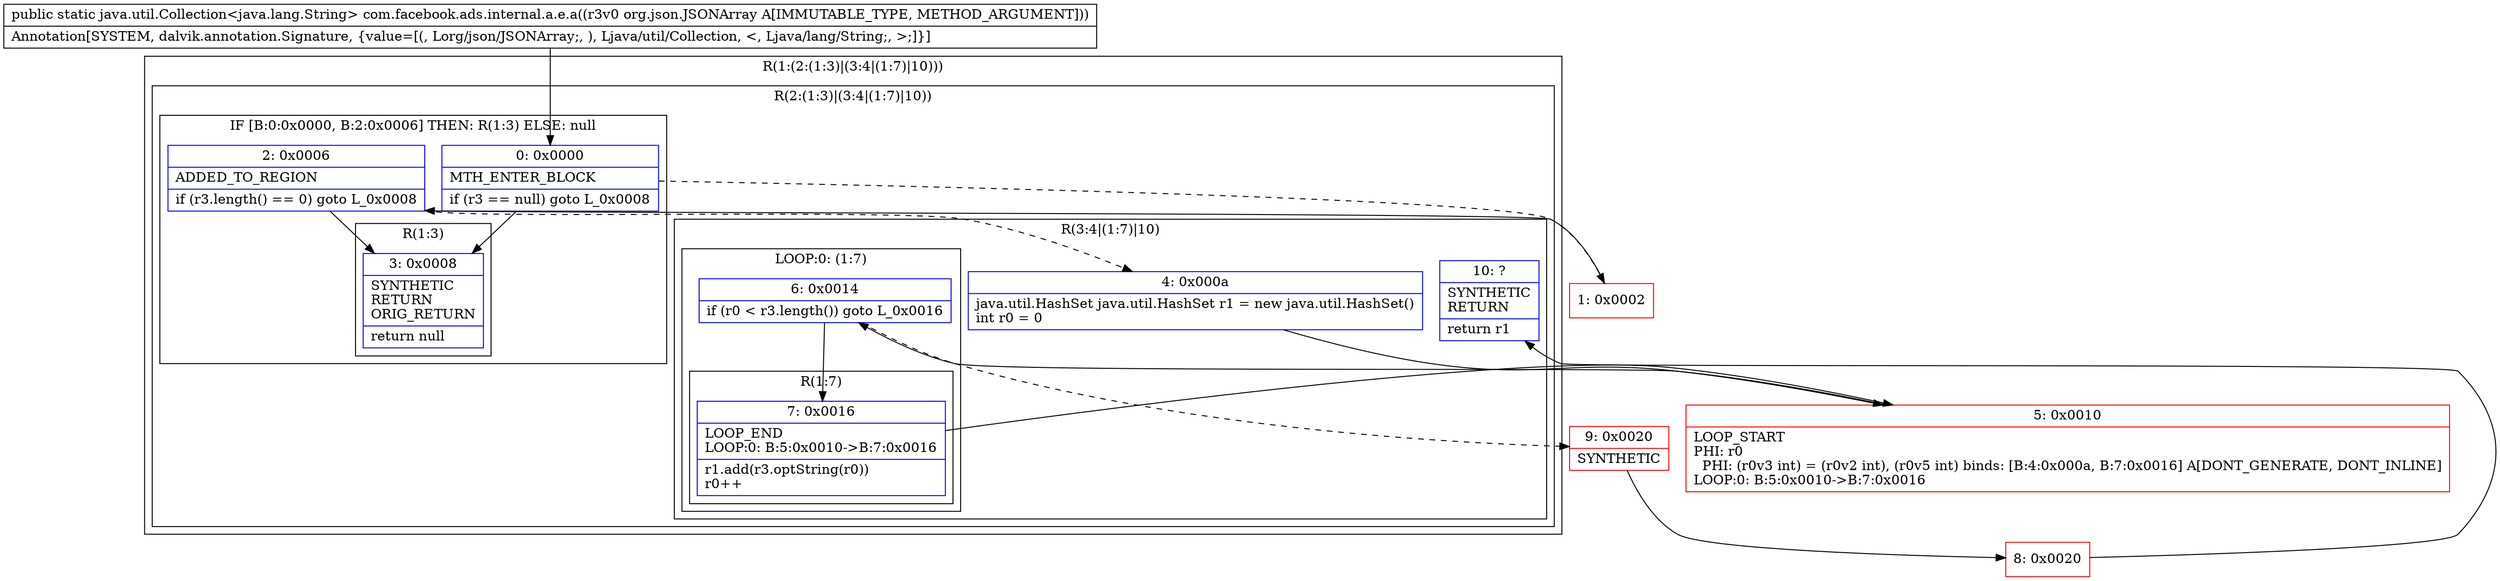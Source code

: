 digraph "CFG forcom.facebook.ads.internal.a.e.a(Lorg\/json\/JSONArray;)Ljava\/util\/Collection;" {
subgraph cluster_Region_1388693262 {
label = "R(1:(2:(1:3)|(3:4|(1:7)|10)))";
node [shape=record,color=blue];
subgraph cluster_Region_467381270 {
label = "R(2:(1:3)|(3:4|(1:7)|10))";
node [shape=record,color=blue];
subgraph cluster_IfRegion_2045861574 {
label = "IF [B:0:0x0000, B:2:0x0006] THEN: R(1:3) ELSE: null";
node [shape=record,color=blue];
Node_0 [shape=record,label="{0\:\ 0x0000|MTH_ENTER_BLOCK\l|if (r3 == null) goto L_0x0008\l}"];
Node_2 [shape=record,label="{2\:\ 0x0006|ADDED_TO_REGION\l|if (r3.length() == 0) goto L_0x0008\l}"];
subgraph cluster_Region_1323114825 {
label = "R(1:3)";
node [shape=record,color=blue];
Node_3 [shape=record,label="{3\:\ 0x0008|SYNTHETIC\lRETURN\lORIG_RETURN\l|return null\l}"];
}
}
subgraph cluster_Region_539772971 {
label = "R(3:4|(1:7)|10)";
node [shape=record,color=blue];
Node_4 [shape=record,label="{4\:\ 0x000a|java.util.HashSet java.util.HashSet r1 = new java.util.HashSet()\lint r0 = 0\l}"];
subgraph cluster_LoopRegion_325824958 {
label = "LOOP:0: (1:7)";
node [shape=record,color=blue];
Node_6 [shape=record,label="{6\:\ 0x0014|if (r0 \< r3.length()) goto L_0x0016\l}"];
subgraph cluster_Region_1451917617 {
label = "R(1:7)";
node [shape=record,color=blue];
Node_7 [shape=record,label="{7\:\ 0x0016|LOOP_END\lLOOP:0: B:5:0x0010\-\>B:7:0x0016\l|r1.add(r3.optString(r0))\lr0++\l}"];
}
}
Node_10 [shape=record,label="{10\:\ ?|SYNTHETIC\lRETURN\l|return r1\l}"];
}
}
}
Node_1 [shape=record,color=red,label="{1\:\ 0x0002}"];
Node_5 [shape=record,color=red,label="{5\:\ 0x0010|LOOP_START\lPHI: r0 \l  PHI: (r0v3 int) = (r0v2 int), (r0v5 int) binds: [B:4:0x000a, B:7:0x0016] A[DONT_GENERATE, DONT_INLINE]\lLOOP:0: B:5:0x0010\-\>B:7:0x0016\l}"];
Node_8 [shape=record,color=red,label="{8\:\ 0x0020}"];
Node_9 [shape=record,color=red,label="{9\:\ 0x0020|SYNTHETIC\l}"];
MethodNode[shape=record,label="{public static java.util.Collection\<java.lang.String\> com.facebook.ads.internal.a.e.a((r3v0 org.json.JSONArray A[IMMUTABLE_TYPE, METHOD_ARGUMENT]))  | Annotation[SYSTEM, dalvik.annotation.Signature, \{value=[(, Lorg\/json\/JSONArray;, ), Ljava\/util\/Collection, \<, Ljava\/lang\/String;, \>;]\}]\l}"];
MethodNode -> Node_0;
Node_0 -> Node_1[style=dashed];
Node_0 -> Node_3;
Node_2 -> Node_3;
Node_2 -> Node_4[style=dashed];
Node_4 -> Node_5;
Node_6 -> Node_7;
Node_6 -> Node_9[style=dashed];
Node_7 -> Node_5;
Node_1 -> Node_2;
Node_5 -> Node_6;
Node_8 -> Node_10;
Node_9 -> Node_8;
}

